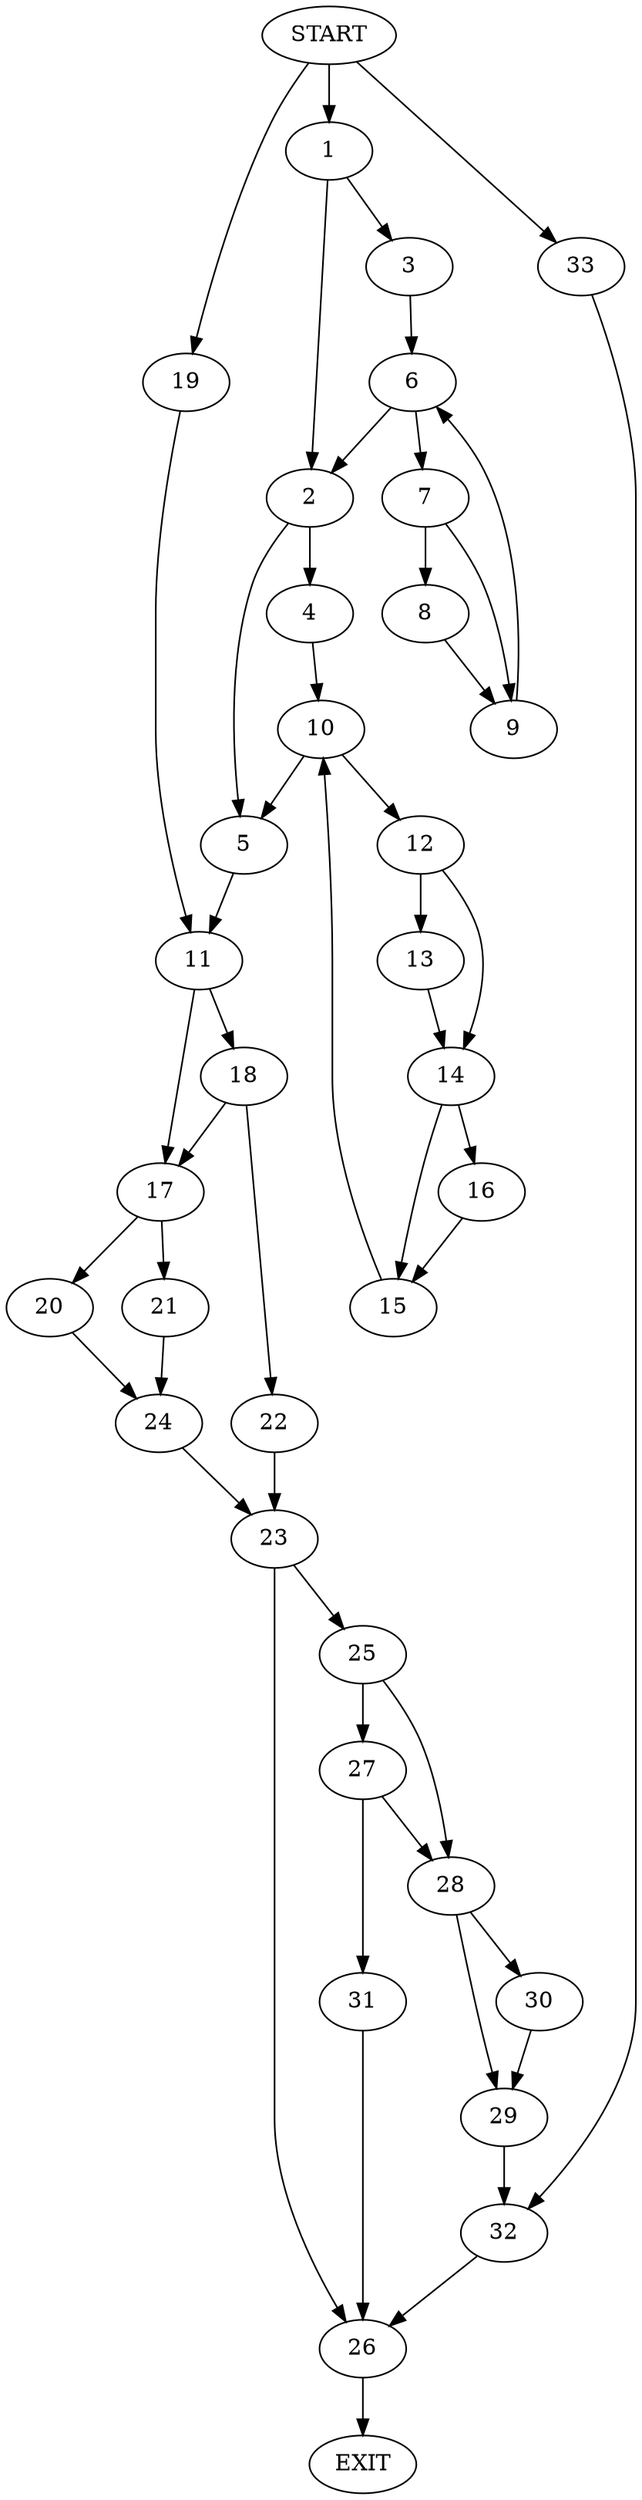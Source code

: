 digraph {
0 [label="START"]
34 [label="EXIT"]
0 -> 1
1 -> 2
1 -> 3
2 -> 4
2 -> 5
3 -> 6
6 -> 2
6 -> 7
7 -> 8
7 -> 9
8 -> 9
9 -> 6
4 -> 10
5 -> 11
10 -> 12
10 -> 5
12 -> 13
12 -> 14
14 -> 15
14 -> 16
13 -> 14
16 -> 15
15 -> 10
11 -> 17
11 -> 18
0 -> 19
19 -> 11
17 -> 20
17 -> 21
18 -> 17
18 -> 22
22 -> 23
20 -> 24
21 -> 24
24 -> 23
23 -> 25
23 -> 26
26 -> 34
25 -> 27
25 -> 28
28 -> 29
28 -> 30
27 -> 28
27 -> 31
31 -> 26
30 -> 29
29 -> 32
32 -> 26
0 -> 33
33 -> 32
}
